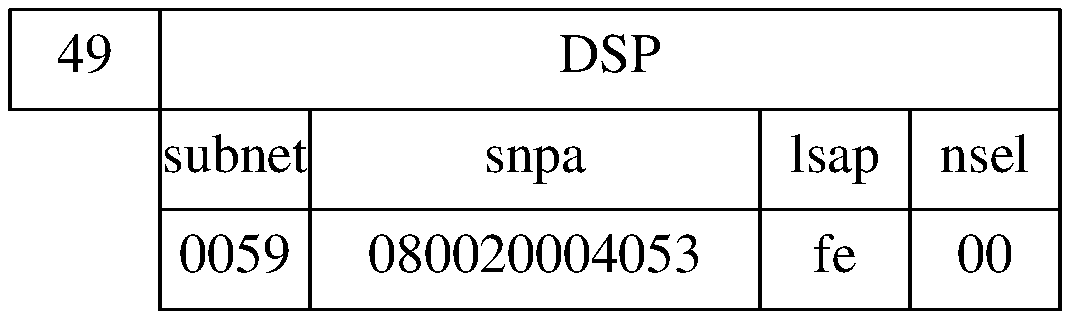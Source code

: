 .PS
.ps 20
## figure E-6
B1:	box "49" 
B3:	box "DSP" with .w at B1.e width 6*boxwid
B4:	box "subnet" with .nw at B3.sw
B5:	box "snpa" with .w at B4.e width 3*boxwid
B6:	box "lsap" with .w at B5.e
B7:	box "nsel" with .w at B6.e
B8:	box "0059" with .nw at B4.sw
B9:	box "080020004053" with .w at B8.e width 3*boxwid
B10:	box "fe" with .w at B9.e
B11:	box "00" with .w at B10.e
##
.PE
